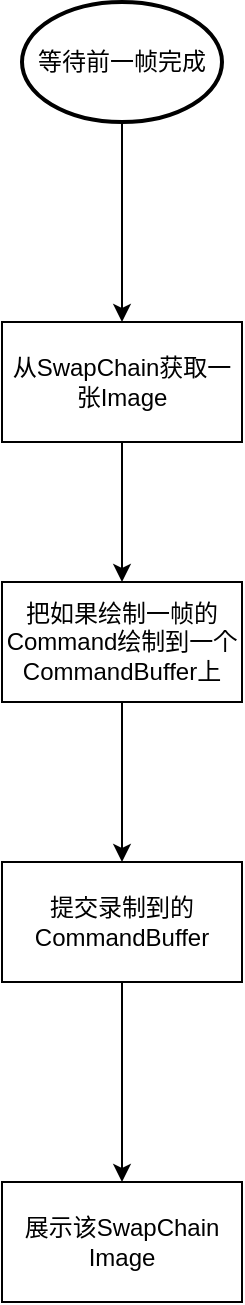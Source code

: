 <mxfile version="15.5.4" type="embed"><diagram id="23iRSUPoRavnBvh4doch" name="Page-1"><mxGraphModel dx="739" dy="725" grid="1" gridSize="10" guides="1" tooltips="1" connect="1" arrows="1" fold="1" page="1" pageScale="1" pageWidth="827" pageHeight="1169" math="0" shadow="0"><root><mxCell id="0"/><mxCell id="1" parent="0"/><mxCell id="4" style="edgeStyle=orthogonalEdgeStyle;rounded=0;orthogonalLoop=1;jettySize=auto;html=1;entryX=0.5;entryY=0;entryDx=0;entryDy=0;" edge="1" parent="1" source="2" target="9"><mxGeometry relative="1" as="geometry"><mxPoint x="120" y="140" as="targetPoint"/></mxGeometry></mxCell><mxCell id="2" value="等待前一帧完成" style="strokeWidth=2;html=1;shape=mxgraph.flowchart.start_1;whiteSpace=wrap;" vertex="1" parent="1"><mxGeometry x="360" y="80" width="100" height="60" as="geometry"/></mxCell><mxCell id="12" style="edgeStyle=orthogonalEdgeStyle;rounded=0;orthogonalLoop=1;jettySize=auto;html=1;entryX=0.5;entryY=0;entryDx=0;entryDy=0;" edge="1" parent="1" source="8" target="11"><mxGeometry relative="1" as="geometry"/></mxCell><mxCell id="8" value="&lt;span&gt;把如果绘制一帧的Command绘制到一个CommandBuffer上&lt;/span&gt;" style="rounded=0;whiteSpace=wrap;html=1;" vertex="1" parent="1"><mxGeometry x="350" y="370" width="120" height="60" as="geometry"/></mxCell><mxCell id="10" style="edgeStyle=orthogonalEdgeStyle;rounded=0;orthogonalLoop=1;jettySize=auto;html=1;entryX=0.5;entryY=0;entryDx=0;entryDy=0;" edge="1" parent="1" source="9" target="8"><mxGeometry relative="1" as="geometry"/></mxCell><mxCell id="9" value="&lt;span&gt;从SwapChain获取一张Image&lt;/span&gt;" style="rounded=0;whiteSpace=wrap;html=1;" vertex="1" parent="1"><mxGeometry x="350" y="240" width="120" height="60" as="geometry"/></mxCell><mxCell id="14" style="edgeStyle=orthogonalEdgeStyle;rounded=0;orthogonalLoop=1;jettySize=auto;html=1;entryX=0.5;entryY=0;entryDx=0;entryDy=0;" edge="1" parent="1" source="11" target="13"><mxGeometry relative="1" as="geometry"/></mxCell><mxCell id="11" value="提交录制到的CommandBuffer" style="rounded=0;whiteSpace=wrap;html=1;" vertex="1" parent="1"><mxGeometry x="350" y="510" width="120" height="60" as="geometry"/></mxCell><mxCell id="13" value="展示该SwapChain&lt;br&gt;Image" style="rounded=0;whiteSpace=wrap;html=1;" vertex="1" parent="1"><mxGeometry x="350" y="670" width="120" height="60" as="geometry"/></mxCell></root></mxGraphModel></diagram></mxfile>